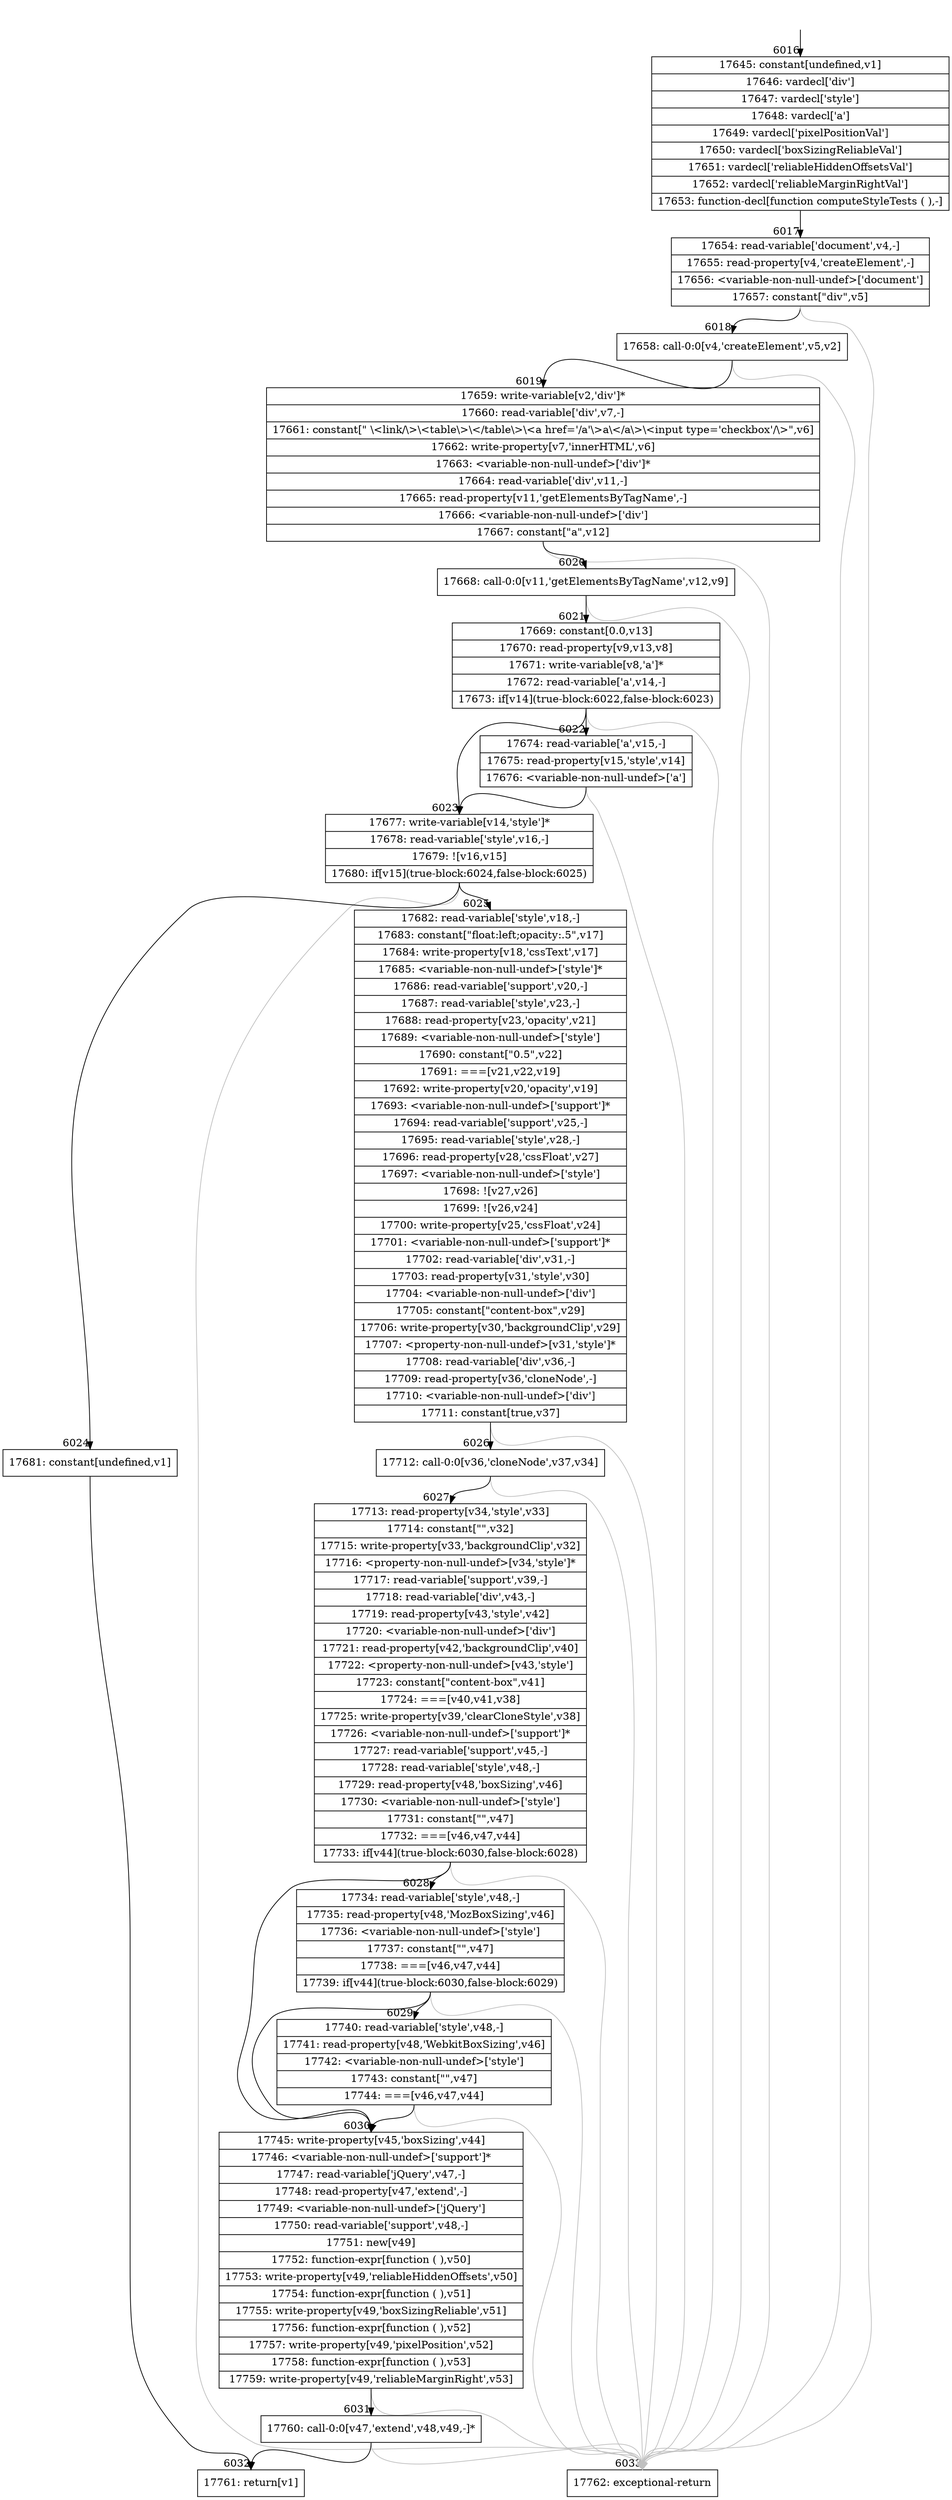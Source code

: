 digraph {
rankdir="TD"
BB_entry369[shape=none,label=""];
BB_entry369 -> BB6016 [tailport=s, headport=n, headlabel="    6016"]
BB6016 [shape=record label="{17645: constant[undefined,v1]|17646: vardecl['div']|17647: vardecl['style']|17648: vardecl['a']|17649: vardecl['pixelPositionVal']|17650: vardecl['boxSizingReliableVal']|17651: vardecl['reliableHiddenOffsetsVal']|17652: vardecl['reliableMarginRightVal']|17653: function-decl[function computeStyleTests ( ),-]}" ] 
BB6016 -> BB6017 [tailport=s, headport=n, headlabel="      6017"]
BB6017 [shape=record label="{17654: read-variable['document',v4,-]|17655: read-property[v4,'createElement',-]|17656: \<variable-non-null-undef\>['document']|17657: constant[\"div\",v5]}" ] 
BB6017 -> BB6018 [tailport=s, headport=n, headlabel="      6018"]
BB6017 -> BB6033 [tailport=s, headport=n, color=gray, headlabel="      6033"]
BB6018 [shape=record label="{17658: call-0:0[v4,'createElement',v5,v2]}" ] 
BB6018 -> BB6019 [tailport=s, headport=n, headlabel="      6019"]
BB6018 -> BB6033 [tailport=s, headport=n, color=gray]
BB6019 [shape=record label="{17659: write-variable[v2,'div']*|17660: read-variable['div',v7,-]|17661: constant[\"  \\\<link/\\\>\\\<table\\\>\\\</table\\\>\\\<a href='/a'\\\>a\\\</a\\\>\\\<input type='checkbox'/\\\>\",v6]|17662: write-property[v7,'innerHTML',v6]|17663: \<variable-non-null-undef\>['div']*|17664: read-variable['div',v11,-]|17665: read-property[v11,'getElementsByTagName',-]|17666: \<variable-non-null-undef\>['div']|17667: constant[\"a\",v12]}" ] 
BB6019 -> BB6020 [tailport=s, headport=n, headlabel="      6020"]
BB6019 -> BB6033 [tailport=s, headport=n, color=gray]
BB6020 [shape=record label="{17668: call-0:0[v11,'getElementsByTagName',v12,v9]}" ] 
BB6020 -> BB6021 [tailport=s, headport=n, headlabel="      6021"]
BB6020 -> BB6033 [tailport=s, headport=n, color=gray]
BB6021 [shape=record label="{17669: constant[0.0,v13]|17670: read-property[v9,v13,v8]|17671: write-variable[v8,'a']*|17672: read-variable['a',v14,-]|17673: if[v14](true-block:6022,false-block:6023)}" ] 
BB6021 -> BB6023 [tailport=s, headport=n, headlabel="      6023"]
BB6021 -> BB6022 [tailport=s, headport=n, headlabel="      6022"]
BB6021 -> BB6033 [tailport=s, headport=n, color=gray]
BB6022 [shape=record label="{17674: read-variable['a',v15,-]|17675: read-property[v15,'style',v14]|17676: \<variable-non-null-undef\>['a']}" ] 
BB6022 -> BB6023 [tailport=s, headport=n]
BB6022 -> BB6033 [tailport=s, headport=n, color=gray]
BB6023 [shape=record label="{17677: write-variable[v14,'style']*|17678: read-variable['style',v16,-]|17679: ![v16,v15]|17680: if[v15](true-block:6024,false-block:6025)}" ] 
BB6023 -> BB6024 [tailport=s, headport=n, headlabel="      6024"]
BB6023 -> BB6025 [tailport=s, headport=n, headlabel="      6025"]
BB6023 -> BB6033 [tailport=s, headport=n, color=gray]
BB6024 [shape=record label="{17681: constant[undefined,v1]}" ] 
BB6024 -> BB6032 [tailport=s, headport=n, headlabel="      6032"]
BB6025 [shape=record label="{17682: read-variable['style',v18,-]|17683: constant[\"float:left;opacity:.5\",v17]|17684: write-property[v18,'cssText',v17]|17685: \<variable-non-null-undef\>['style']*|17686: read-variable['support',v20,-]|17687: read-variable['style',v23,-]|17688: read-property[v23,'opacity',v21]|17689: \<variable-non-null-undef\>['style']|17690: constant[\"0.5\",v22]|17691: ===[v21,v22,v19]|17692: write-property[v20,'opacity',v19]|17693: \<variable-non-null-undef\>['support']*|17694: read-variable['support',v25,-]|17695: read-variable['style',v28,-]|17696: read-property[v28,'cssFloat',v27]|17697: \<variable-non-null-undef\>['style']|17698: ![v27,v26]|17699: ![v26,v24]|17700: write-property[v25,'cssFloat',v24]|17701: \<variable-non-null-undef\>['support']*|17702: read-variable['div',v31,-]|17703: read-property[v31,'style',v30]|17704: \<variable-non-null-undef\>['div']|17705: constant[\"content-box\",v29]|17706: write-property[v30,'backgroundClip',v29]|17707: \<property-non-null-undef\>[v31,'style']*|17708: read-variable['div',v36,-]|17709: read-property[v36,'cloneNode',-]|17710: \<variable-non-null-undef\>['div']|17711: constant[true,v37]}" ] 
BB6025 -> BB6026 [tailport=s, headport=n, headlabel="      6026"]
BB6025 -> BB6033 [tailport=s, headport=n, color=gray]
BB6026 [shape=record label="{17712: call-0:0[v36,'cloneNode',v37,v34]}" ] 
BB6026 -> BB6027 [tailport=s, headport=n, headlabel="      6027"]
BB6026 -> BB6033 [tailport=s, headport=n, color=gray]
BB6027 [shape=record label="{17713: read-property[v34,'style',v33]|17714: constant[\"\",v32]|17715: write-property[v33,'backgroundClip',v32]|17716: \<property-non-null-undef\>[v34,'style']*|17717: read-variable['support',v39,-]|17718: read-variable['div',v43,-]|17719: read-property[v43,'style',v42]|17720: \<variable-non-null-undef\>['div']|17721: read-property[v42,'backgroundClip',v40]|17722: \<property-non-null-undef\>[v43,'style']|17723: constant[\"content-box\",v41]|17724: ===[v40,v41,v38]|17725: write-property[v39,'clearCloneStyle',v38]|17726: \<variable-non-null-undef\>['support']*|17727: read-variable['support',v45,-]|17728: read-variable['style',v48,-]|17729: read-property[v48,'boxSizing',v46]|17730: \<variable-non-null-undef\>['style']|17731: constant[\"\",v47]|17732: ===[v46,v47,v44]|17733: if[v44](true-block:6030,false-block:6028)}" ] 
BB6027 -> BB6030 [tailport=s, headport=n, headlabel="      6030"]
BB6027 -> BB6028 [tailport=s, headport=n, headlabel="      6028"]
BB6027 -> BB6033 [tailport=s, headport=n, color=gray]
BB6028 [shape=record label="{17734: read-variable['style',v48,-]|17735: read-property[v48,'MozBoxSizing',v46]|17736: \<variable-non-null-undef\>['style']|17737: constant[\"\",v47]|17738: ===[v46,v47,v44]|17739: if[v44](true-block:6030,false-block:6029)}" ] 
BB6028 -> BB6030 [tailport=s, headport=n]
BB6028 -> BB6029 [tailport=s, headport=n, headlabel="      6029"]
BB6028 -> BB6033 [tailport=s, headport=n, color=gray]
BB6029 [shape=record label="{17740: read-variable['style',v48,-]|17741: read-property[v48,'WebkitBoxSizing',v46]|17742: \<variable-non-null-undef\>['style']|17743: constant[\"\",v47]|17744: ===[v46,v47,v44]}" ] 
BB6029 -> BB6030 [tailport=s, headport=n]
BB6029 -> BB6033 [tailport=s, headport=n, color=gray]
BB6030 [shape=record label="{17745: write-property[v45,'boxSizing',v44]|17746: \<variable-non-null-undef\>['support']*|17747: read-variable['jQuery',v47,-]|17748: read-property[v47,'extend',-]|17749: \<variable-non-null-undef\>['jQuery']|17750: read-variable['support',v48,-]|17751: new[v49]|17752: function-expr[function ( ),v50]|17753: write-property[v49,'reliableHiddenOffsets',v50]|17754: function-expr[function ( ),v51]|17755: write-property[v49,'boxSizingReliable',v51]|17756: function-expr[function ( ),v52]|17757: write-property[v49,'pixelPosition',v52]|17758: function-expr[function ( ),v53]|17759: write-property[v49,'reliableMarginRight',v53]}" ] 
BB6030 -> BB6031 [tailport=s, headport=n, headlabel="      6031"]
BB6030 -> BB6033 [tailport=s, headport=n, color=gray]
BB6031 [shape=record label="{17760: call-0:0[v47,'extend',v48,v49,-]*}" ] 
BB6031 -> BB6032 [tailport=s, headport=n]
BB6031 -> BB6033 [tailport=s, headport=n, color=gray]
BB6032 [shape=record label="{17761: return[v1]}" ] 
BB6033 [shape=record label="{17762: exceptional-return}" ] 
}

